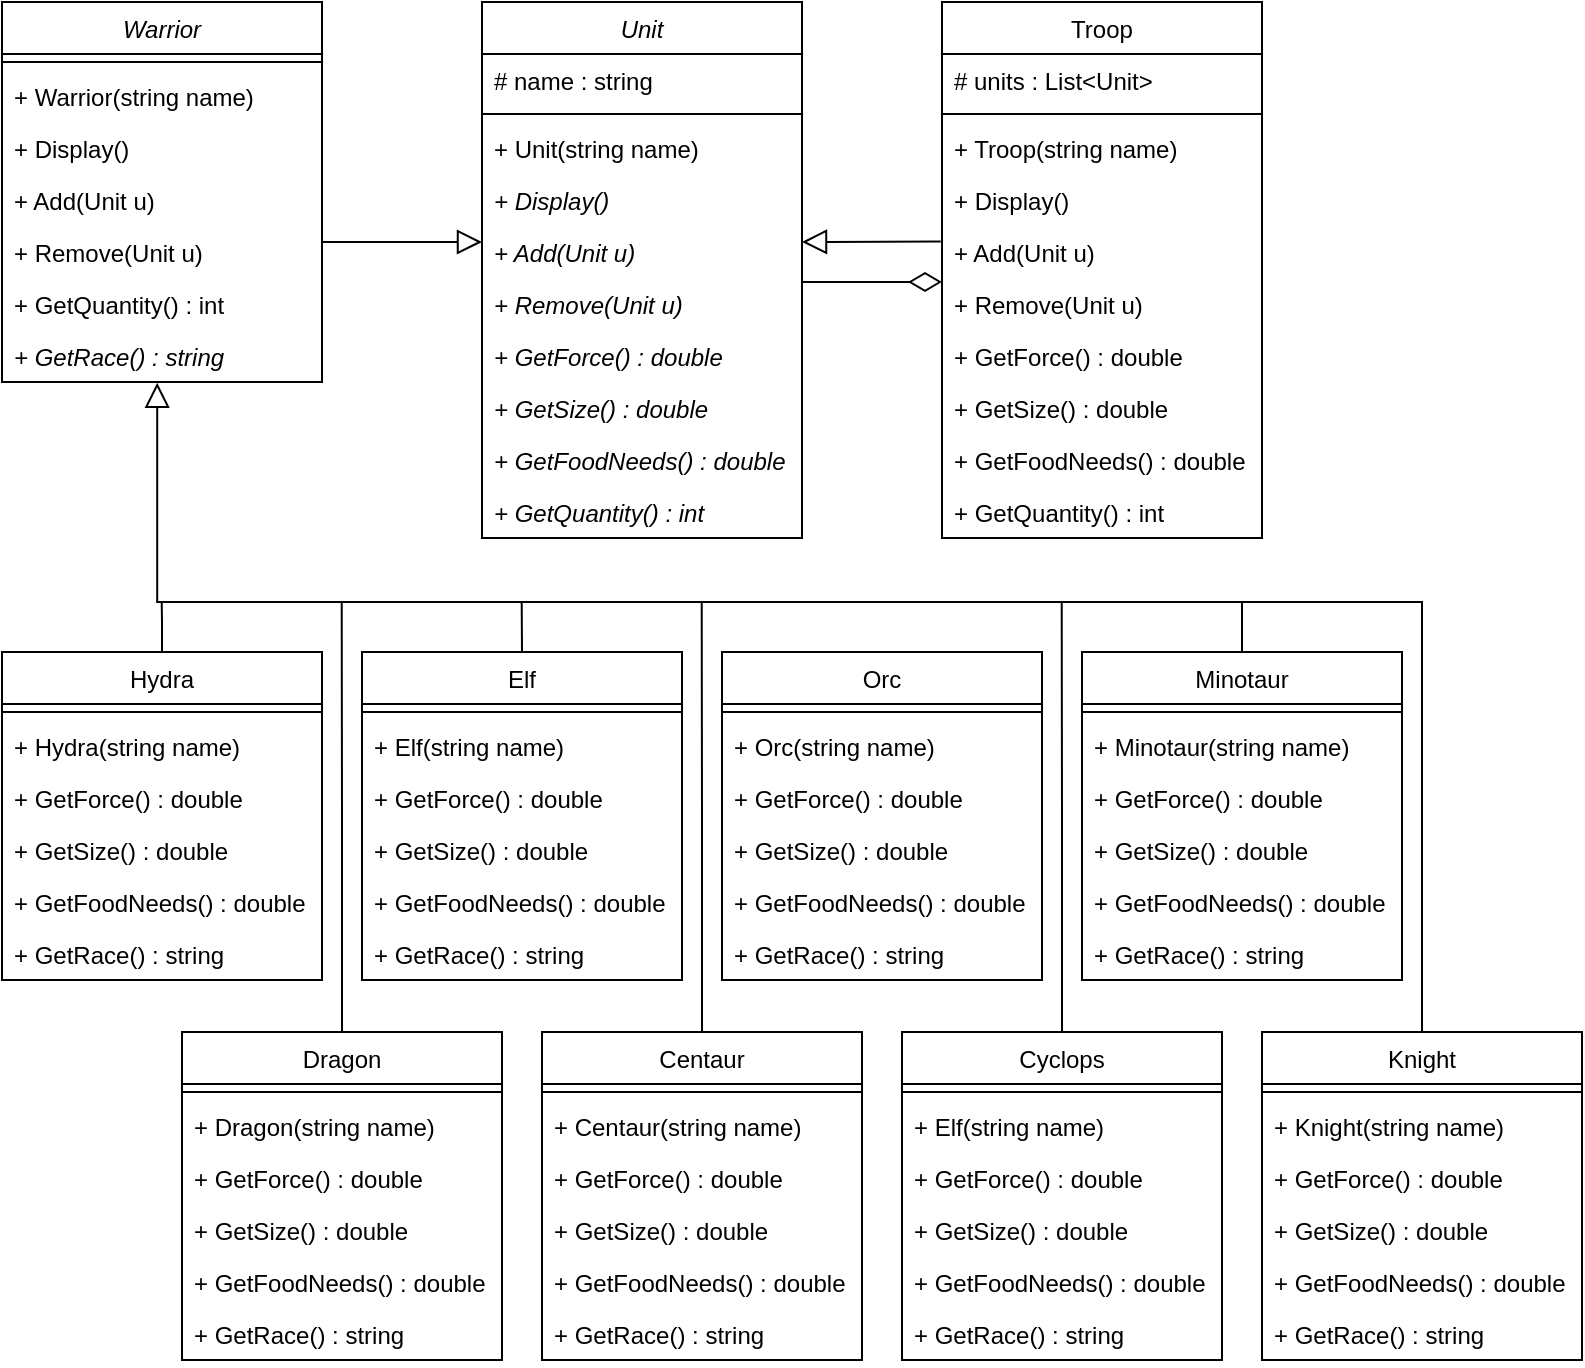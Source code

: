 <mxfile version="16.1.2" type="device"><diagram id="C5RBs43oDa-KdzZeNtuy" name="Page-1"><mxGraphModel dx="1923" dy="1015" grid="1" gridSize="10" guides="1" tooltips="1" connect="1" arrows="1" fold="1" page="1" pageScale="1" pageWidth="827" pageHeight="1169" math="0" shadow="0"><root><mxCell id="WIyWlLk6GJQsqaUBKTNV-0"/><mxCell id="WIyWlLk6GJQsqaUBKTNV-1" parent="WIyWlLk6GJQsqaUBKTNV-0"/><mxCell id="zkfFHV4jXpPFQw0GAbJ--0" value="Unit" style="swimlane;fontStyle=2;align=center;verticalAlign=top;childLayout=stackLayout;horizontal=1;startSize=26;horizontalStack=0;resizeParent=1;resizeLast=0;collapsible=1;marginBottom=0;rounded=0;shadow=0;strokeWidth=1;" parent="WIyWlLk6GJQsqaUBKTNV-1" vertex="1"><mxGeometry x="260" y="60" width="160" height="268" as="geometry"><mxRectangle x="480" y="-160" width="160" height="26" as="alternateBounds"/></mxGeometry></mxCell><mxCell id="zkfFHV4jXpPFQw0GAbJ--1" value="# name : string" style="text;align=left;verticalAlign=top;spacingLeft=4;spacingRight=4;overflow=hidden;rotatable=0;points=[[0,0.5],[1,0.5]];portConstraint=eastwest;" parent="zkfFHV4jXpPFQw0GAbJ--0" vertex="1"><mxGeometry y="26" width="160" height="26" as="geometry"/></mxCell><mxCell id="zkfFHV4jXpPFQw0GAbJ--4" value="" style="line;html=1;strokeWidth=1;align=left;verticalAlign=middle;spacingTop=-1;spacingLeft=3;spacingRight=3;rotatable=0;labelPosition=right;points=[];portConstraint=eastwest;" parent="zkfFHV4jXpPFQw0GAbJ--0" vertex="1"><mxGeometry y="52" width="160" height="8" as="geometry"/></mxCell><mxCell id="zkfFHV4jXpPFQw0GAbJ--5" value="+ Unit(string name)" style="text;align=left;verticalAlign=top;spacingLeft=4;spacingRight=4;overflow=hidden;rotatable=0;points=[[0,0.5],[1,0.5]];portConstraint=eastwest;" parent="zkfFHV4jXpPFQw0GAbJ--0" vertex="1"><mxGeometry y="60" width="160" height="26" as="geometry"/></mxCell><mxCell id="srGSsLzr6BvsHNrVrfPK-0" value="+ Display()" style="text;align=left;verticalAlign=top;spacingLeft=4;spacingRight=4;overflow=hidden;rotatable=0;points=[[0,0.5],[1,0.5]];portConstraint=eastwest;fontStyle=2" vertex="1" parent="zkfFHV4jXpPFQw0GAbJ--0"><mxGeometry y="86" width="160" height="26" as="geometry"/></mxCell><mxCell id="srGSsLzr6BvsHNrVrfPK-1" value="+ Add(Unit u)" style="text;align=left;verticalAlign=top;spacingLeft=4;spacingRight=4;overflow=hidden;rotatable=0;points=[[0,0.5],[1,0.5]];portConstraint=eastwest;fontStyle=2" vertex="1" parent="zkfFHV4jXpPFQw0GAbJ--0"><mxGeometry y="112" width="160" height="26" as="geometry"/></mxCell><mxCell id="srGSsLzr6BvsHNrVrfPK-2" value="+ Remove(Unit u)" style="text;align=left;verticalAlign=top;spacingLeft=4;spacingRight=4;overflow=hidden;rotatable=0;points=[[0,0.5],[1,0.5]];portConstraint=eastwest;fontStyle=2" vertex="1" parent="zkfFHV4jXpPFQw0GAbJ--0"><mxGeometry y="138" width="160" height="26" as="geometry"/></mxCell><mxCell id="srGSsLzr6BvsHNrVrfPK-3" value="+ GetForce() : double" style="text;align=left;verticalAlign=top;spacingLeft=4;spacingRight=4;overflow=hidden;rotatable=0;points=[[0,0.5],[1,0.5]];portConstraint=eastwest;fontStyle=2" vertex="1" parent="zkfFHV4jXpPFQw0GAbJ--0"><mxGeometry y="164" width="160" height="26" as="geometry"/></mxCell><mxCell id="srGSsLzr6BvsHNrVrfPK-4" value="+ GetSize() : double" style="text;align=left;verticalAlign=top;spacingLeft=4;spacingRight=4;overflow=hidden;rotatable=0;points=[[0,0.5],[1,0.5]];portConstraint=eastwest;fontStyle=2" vertex="1" parent="zkfFHV4jXpPFQw0GAbJ--0"><mxGeometry y="190" width="160" height="26" as="geometry"/></mxCell><mxCell id="srGSsLzr6BvsHNrVrfPK-5" value="+ GetFoodNeeds() : double" style="text;align=left;verticalAlign=top;spacingLeft=4;spacingRight=4;overflow=hidden;rotatable=0;points=[[0,0.5],[1,0.5]];portConstraint=eastwest;fontStyle=2" vertex="1" parent="zkfFHV4jXpPFQw0GAbJ--0"><mxGeometry y="216" width="160" height="26" as="geometry"/></mxCell><mxCell id="srGSsLzr6BvsHNrVrfPK-6" value="+ GetQuantity() : int" style="text;align=left;verticalAlign=top;spacingLeft=4;spacingRight=4;overflow=hidden;rotatable=0;points=[[0,0.5],[1,0.5]];portConstraint=eastwest;fontStyle=2" vertex="1" parent="zkfFHV4jXpPFQw0GAbJ--0"><mxGeometry y="242" width="160" height="26" as="geometry"/></mxCell><mxCell id="zkfFHV4jXpPFQw0GAbJ--12" value="" style="endArrow=block;endSize=10;endFill=0;shadow=0;strokeWidth=1;rounded=0;edgeStyle=elbowEdgeStyle;elbow=vertical;exitX=1;exitY=0.5;exitDx=0;exitDy=0;" parent="WIyWlLk6GJQsqaUBKTNV-1" source="srGSsLzr6BvsHNrVrfPK-32" target="zkfFHV4jXpPFQw0GAbJ--0" edge="1"><mxGeometry width="160" relative="1" as="geometry"><mxPoint x="320" y="430" as="sourcePoint"/><mxPoint x="350" y="323" as="targetPoint"/><Array as="points"><mxPoint x="220" y="180"/></Array></mxGeometry></mxCell><mxCell id="zkfFHV4jXpPFQw0GAbJ--16" value="" style="endArrow=block;endSize=10;endFill=0;shadow=0;strokeWidth=1;rounded=0;edgeStyle=elbowEdgeStyle;elbow=vertical;exitX=-0.004;exitY=0.3;exitDx=0;exitDy=0;exitPerimeter=0;" parent="WIyWlLk6GJQsqaUBKTNV-1" source="srGSsLzr6BvsHNrVrfPK-20" target="zkfFHV4jXpPFQw0GAbJ--0" edge="1"><mxGeometry width="160" relative="1" as="geometry"><mxPoint x="600" y="430" as="sourcePoint"/><mxPoint x="460" y="391" as="targetPoint"/><Array as="points"/></mxGeometry></mxCell><mxCell id="srGSsLzr6BvsHNrVrfPK-15" value="Troop" style="swimlane;fontStyle=0;align=center;verticalAlign=top;childLayout=stackLayout;horizontal=1;startSize=26;horizontalStack=0;resizeParent=1;resizeLast=0;collapsible=1;marginBottom=0;rounded=0;shadow=0;strokeWidth=1;" vertex="1" parent="WIyWlLk6GJQsqaUBKTNV-1"><mxGeometry x="490" y="60" width="160" height="268" as="geometry"><mxRectangle x="480" y="-160" width="160" height="26" as="alternateBounds"/></mxGeometry></mxCell><mxCell id="srGSsLzr6BvsHNrVrfPK-16" value="# units : List&lt;Unit&gt;" style="text;align=left;verticalAlign=top;spacingLeft=4;spacingRight=4;overflow=hidden;rotatable=0;points=[[0,0.5],[1,0.5]];portConstraint=eastwest;" vertex="1" parent="srGSsLzr6BvsHNrVrfPK-15"><mxGeometry y="26" width="160" height="26" as="geometry"/></mxCell><mxCell id="srGSsLzr6BvsHNrVrfPK-17" value="" style="line;html=1;strokeWidth=1;align=left;verticalAlign=middle;spacingTop=-1;spacingLeft=3;spacingRight=3;rotatable=0;labelPosition=right;points=[];portConstraint=eastwest;" vertex="1" parent="srGSsLzr6BvsHNrVrfPK-15"><mxGeometry y="52" width="160" height="8" as="geometry"/></mxCell><mxCell id="srGSsLzr6BvsHNrVrfPK-18" value="+ Troop(string name)" style="text;align=left;verticalAlign=top;spacingLeft=4;spacingRight=4;overflow=hidden;rotatable=0;points=[[0,0.5],[1,0.5]];portConstraint=eastwest;" vertex="1" parent="srGSsLzr6BvsHNrVrfPK-15"><mxGeometry y="60" width="160" height="26" as="geometry"/></mxCell><mxCell id="srGSsLzr6BvsHNrVrfPK-19" value="+ Display()" style="text;align=left;verticalAlign=top;spacingLeft=4;spacingRight=4;overflow=hidden;rotatable=0;points=[[0,0.5],[1,0.5]];portConstraint=eastwest;fontStyle=0" vertex="1" parent="srGSsLzr6BvsHNrVrfPK-15"><mxGeometry y="86" width="160" height="26" as="geometry"/></mxCell><mxCell id="srGSsLzr6BvsHNrVrfPK-20" value="+ Add(Unit u)" style="text;align=left;verticalAlign=top;spacingLeft=4;spacingRight=4;overflow=hidden;rotatable=0;points=[[0,0.5],[1,0.5]];portConstraint=eastwest;fontStyle=0" vertex="1" parent="srGSsLzr6BvsHNrVrfPK-15"><mxGeometry y="112" width="160" height="26" as="geometry"/></mxCell><mxCell id="srGSsLzr6BvsHNrVrfPK-21" value="+ Remove(Unit u)" style="text;align=left;verticalAlign=top;spacingLeft=4;spacingRight=4;overflow=hidden;rotatable=0;points=[[0,0.5],[1,0.5]];portConstraint=eastwest;fontStyle=0" vertex="1" parent="srGSsLzr6BvsHNrVrfPK-15"><mxGeometry y="138" width="160" height="26" as="geometry"/></mxCell><mxCell id="srGSsLzr6BvsHNrVrfPK-22" value="+ GetForce() : double" style="text;align=left;verticalAlign=top;spacingLeft=4;spacingRight=4;overflow=hidden;rotatable=0;points=[[0,0.5],[1,0.5]];portConstraint=eastwest;fontStyle=0" vertex="1" parent="srGSsLzr6BvsHNrVrfPK-15"><mxGeometry y="164" width="160" height="26" as="geometry"/></mxCell><mxCell id="srGSsLzr6BvsHNrVrfPK-23" value="+ GetSize() : double" style="text;align=left;verticalAlign=top;spacingLeft=4;spacingRight=4;overflow=hidden;rotatable=0;points=[[0,0.5],[1,0.5]];portConstraint=eastwest;fontStyle=0" vertex="1" parent="srGSsLzr6BvsHNrVrfPK-15"><mxGeometry y="190" width="160" height="26" as="geometry"/></mxCell><mxCell id="srGSsLzr6BvsHNrVrfPK-24" value="+ GetFoodNeeds() : double" style="text;align=left;verticalAlign=top;spacingLeft=4;spacingRight=4;overflow=hidden;rotatable=0;points=[[0,0.5],[1,0.5]];portConstraint=eastwest;fontStyle=0" vertex="1" parent="srGSsLzr6BvsHNrVrfPK-15"><mxGeometry y="216" width="160" height="26" as="geometry"/></mxCell><mxCell id="srGSsLzr6BvsHNrVrfPK-25" value="+ GetQuantity() : int" style="text;align=left;verticalAlign=top;spacingLeft=4;spacingRight=4;overflow=hidden;rotatable=0;points=[[0,0.5],[1,0.5]];portConstraint=eastwest;fontStyle=0" vertex="1" parent="srGSsLzr6BvsHNrVrfPK-15"><mxGeometry y="242" width="160" height="26" as="geometry"/></mxCell><mxCell id="srGSsLzr6BvsHNrVrfPK-26" value="Warrior" style="swimlane;fontStyle=2;align=center;verticalAlign=top;childLayout=stackLayout;horizontal=1;startSize=26;horizontalStack=0;resizeParent=1;resizeLast=0;collapsible=1;marginBottom=0;rounded=0;shadow=0;strokeWidth=1;" vertex="1" parent="WIyWlLk6GJQsqaUBKTNV-1"><mxGeometry x="20" y="60" width="160" height="190" as="geometry"><mxRectangle x="480" y="-160" width="160" height="26" as="alternateBounds"/></mxGeometry></mxCell><mxCell id="srGSsLzr6BvsHNrVrfPK-28" value="" style="line;html=1;strokeWidth=1;align=left;verticalAlign=middle;spacingTop=-1;spacingLeft=3;spacingRight=3;rotatable=0;labelPosition=right;points=[];portConstraint=eastwest;" vertex="1" parent="srGSsLzr6BvsHNrVrfPK-26"><mxGeometry y="26" width="160" height="8" as="geometry"/></mxCell><mxCell id="srGSsLzr6BvsHNrVrfPK-29" value="+ Warrior(string name)" style="text;align=left;verticalAlign=top;spacingLeft=4;spacingRight=4;overflow=hidden;rotatable=0;points=[[0,0.5],[1,0.5]];portConstraint=eastwest;" vertex="1" parent="srGSsLzr6BvsHNrVrfPK-26"><mxGeometry y="34" width="160" height="26" as="geometry"/></mxCell><mxCell id="srGSsLzr6BvsHNrVrfPK-30" value="+ Display()" style="text;align=left;verticalAlign=top;spacingLeft=4;spacingRight=4;overflow=hidden;rotatable=0;points=[[0,0.5],[1,0.5]];portConstraint=eastwest;fontStyle=0" vertex="1" parent="srGSsLzr6BvsHNrVrfPK-26"><mxGeometry y="60" width="160" height="26" as="geometry"/></mxCell><mxCell id="srGSsLzr6BvsHNrVrfPK-31" value="+ Add(Unit u)" style="text;align=left;verticalAlign=top;spacingLeft=4;spacingRight=4;overflow=hidden;rotatable=0;points=[[0,0.5],[1,0.5]];portConstraint=eastwest;fontStyle=0" vertex="1" parent="srGSsLzr6BvsHNrVrfPK-26"><mxGeometry y="86" width="160" height="26" as="geometry"/></mxCell><mxCell id="srGSsLzr6BvsHNrVrfPK-32" value="+ Remove(Unit u)" style="text;align=left;verticalAlign=top;spacingLeft=4;spacingRight=4;overflow=hidden;rotatable=0;points=[[0,0.5],[1,0.5]];portConstraint=eastwest;fontStyle=0" vertex="1" parent="srGSsLzr6BvsHNrVrfPK-26"><mxGeometry y="112" width="160" height="26" as="geometry"/></mxCell><mxCell id="srGSsLzr6BvsHNrVrfPK-36" value="+ GetQuantity() : int" style="text;align=left;verticalAlign=top;spacingLeft=4;spacingRight=4;overflow=hidden;rotatable=0;points=[[0,0.5],[1,0.5]];portConstraint=eastwest;fontStyle=0" vertex="1" parent="srGSsLzr6BvsHNrVrfPK-26"><mxGeometry y="138" width="160" height="26" as="geometry"/></mxCell><mxCell id="srGSsLzr6BvsHNrVrfPK-37" value="+ GetRace() : string" style="text;align=left;verticalAlign=top;spacingLeft=4;spacingRight=4;overflow=hidden;rotatable=0;points=[[0,0.5],[1,0.5]];portConstraint=eastwest;fontStyle=2" vertex="1" parent="srGSsLzr6BvsHNrVrfPK-26"><mxGeometry y="164" width="160" height="26" as="geometry"/></mxCell><mxCell id="srGSsLzr6BvsHNrVrfPK-117" style="edgeStyle=orthogonalEdgeStyle;rounded=0;orthogonalLoop=1;jettySize=auto;html=1;exitX=0.5;exitY=0;exitDx=0;exitDy=0;endArrow=none;endFill=0;startSize=10;endSize=10;sourcePerimeterSpacing=10;targetPerimeterSpacing=10;strokeWidth=1;" edge="1" parent="WIyWlLk6GJQsqaUBKTNV-1" source="srGSsLzr6BvsHNrVrfPK-38"><mxGeometry relative="1" as="geometry"><mxPoint x="630" y="360" as="targetPoint"/><Array as="points"><mxPoint x="730" y="360"/></Array></mxGeometry></mxCell><mxCell id="srGSsLzr6BvsHNrVrfPK-38" value="Knight" style="swimlane;fontStyle=0;align=center;verticalAlign=top;childLayout=stackLayout;horizontal=1;startSize=26;horizontalStack=0;resizeParent=1;resizeLast=0;collapsible=1;marginBottom=0;rounded=0;shadow=0;strokeWidth=1;" vertex="1" parent="WIyWlLk6GJQsqaUBKTNV-1"><mxGeometry x="650" y="575" width="160" height="164" as="geometry"><mxRectangle x="480" y="-160" width="160" height="26" as="alternateBounds"/></mxGeometry></mxCell><mxCell id="srGSsLzr6BvsHNrVrfPK-39" value="" style="line;html=1;strokeWidth=1;align=left;verticalAlign=middle;spacingTop=-1;spacingLeft=3;spacingRight=3;rotatable=0;labelPosition=right;points=[];portConstraint=eastwest;" vertex="1" parent="srGSsLzr6BvsHNrVrfPK-38"><mxGeometry y="26" width="160" height="8" as="geometry"/></mxCell><mxCell id="srGSsLzr6BvsHNrVrfPK-40" value="+ Knight(string name)" style="text;align=left;verticalAlign=top;spacingLeft=4;spacingRight=4;overflow=hidden;rotatable=0;points=[[0,0.5],[1,0.5]];portConstraint=eastwest;" vertex="1" parent="srGSsLzr6BvsHNrVrfPK-38"><mxGeometry y="34" width="160" height="26" as="geometry"/></mxCell><mxCell id="srGSsLzr6BvsHNrVrfPK-41" value="+ GetForce() : double" style="text;align=left;verticalAlign=top;spacingLeft=4;spacingRight=4;overflow=hidden;rotatable=0;points=[[0,0.5],[1,0.5]];portConstraint=eastwest;fontStyle=0" vertex="1" parent="srGSsLzr6BvsHNrVrfPK-38"><mxGeometry y="60" width="160" height="26" as="geometry"/></mxCell><mxCell id="srGSsLzr6BvsHNrVrfPK-42" value="+ GetSize() : double" style="text;align=left;verticalAlign=top;spacingLeft=4;spacingRight=4;overflow=hidden;rotatable=0;points=[[0,0.5],[1,0.5]];portConstraint=eastwest;fontStyle=0" vertex="1" parent="srGSsLzr6BvsHNrVrfPK-38"><mxGeometry y="86" width="160" height="26" as="geometry"/></mxCell><mxCell id="srGSsLzr6BvsHNrVrfPK-43" value="+ GetFoodNeeds() : double" style="text;align=left;verticalAlign=top;spacingLeft=4;spacingRight=4;overflow=hidden;rotatable=0;points=[[0,0.5],[1,0.5]];portConstraint=eastwest;fontStyle=0" vertex="1" parent="srGSsLzr6BvsHNrVrfPK-38"><mxGeometry y="112" width="160" height="26" as="geometry"/></mxCell><mxCell id="srGSsLzr6BvsHNrVrfPK-44" value="+ GetRace() : string" style="text;align=left;verticalAlign=top;spacingLeft=4;spacingRight=4;overflow=hidden;rotatable=0;points=[[0,0.5],[1,0.5]];portConstraint=eastwest;fontStyle=0" vertex="1" parent="srGSsLzr6BvsHNrVrfPK-38"><mxGeometry y="138" width="160" height="26" as="geometry"/></mxCell><mxCell id="srGSsLzr6BvsHNrVrfPK-122" style="edgeStyle=orthogonalEdgeStyle;rounded=0;orthogonalLoop=1;jettySize=auto;html=1;exitX=0.5;exitY=0;exitDx=0;exitDy=0;endArrow=none;endFill=0;startSize=10;endSize=10;sourcePerimeterSpacing=10;targetPerimeterSpacing=10;strokeWidth=1;" edge="1" parent="WIyWlLk6GJQsqaUBKTNV-1" source="srGSsLzr6BvsHNrVrfPK-46"><mxGeometry relative="1" as="geometry"><mxPoint x="99.857" y="360" as="targetPoint"/><Array as="points"><mxPoint x="100" y="370"/><mxPoint x="100" y="370"/></Array></mxGeometry></mxCell><mxCell id="srGSsLzr6BvsHNrVrfPK-46" value="Hydra" style="swimlane;fontStyle=0;align=center;verticalAlign=top;childLayout=stackLayout;horizontal=1;startSize=26;horizontalStack=0;resizeParent=1;resizeLast=0;collapsible=1;marginBottom=0;rounded=0;shadow=0;strokeWidth=1;" vertex="1" parent="WIyWlLk6GJQsqaUBKTNV-1"><mxGeometry x="20" y="385" width="160" height="164" as="geometry"><mxRectangle x="480" y="-160" width="160" height="26" as="alternateBounds"/></mxGeometry></mxCell><mxCell id="srGSsLzr6BvsHNrVrfPK-47" value="" style="line;html=1;strokeWidth=1;align=left;verticalAlign=middle;spacingTop=-1;spacingLeft=3;spacingRight=3;rotatable=0;labelPosition=right;points=[];portConstraint=eastwest;" vertex="1" parent="srGSsLzr6BvsHNrVrfPK-46"><mxGeometry y="26" width="160" height="8" as="geometry"/></mxCell><mxCell id="srGSsLzr6BvsHNrVrfPK-48" value="+ Hydra(string name)" style="text;align=left;verticalAlign=top;spacingLeft=4;spacingRight=4;overflow=hidden;rotatable=0;points=[[0,0.5],[1,0.5]];portConstraint=eastwest;" vertex="1" parent="srGSsLzr6BvsHNrVrfPK-46"><mxGeometry y="34" width="160" height="26" as="geometry"/></mxCell><mxCell id="srGSsLzr6BvsHNrVrfPK-49" value="+ GetForce() : double" style="text;align=left;verticalAlign=top;spacingLeft=4;spacingRight=4;overflow=hidden;rotatable=0;points=[[0,0.5],[1,0.5]];portConstraint=eastwest;fontStyle=0" vertex="1" parent="srGSsLzr6BvsHNrVrfPK-46"><mxGeometry y="60" width="160" height="26" as="geometry"/></mxCell><mxCell id="srGSsLzr6BvsHNrVrfPK-50" value="+ GetSize() : double" style="text;align=left;verticalAlign=top;spacingLeft=4;spacingRight=4;overflow=hidden;rotatable=0;points=[[0,0.5],[1,0.5]];portConstraint=eastwest;fontStyle=0" vertex="1" parent="srGSsLzr6BvsHNrVrfPK-46"><mxGeometry y="86" width="160" height="26" as="geometry"/></mxCell><mxCell id="srGSsLzr6BvsHNrVrfPK-51" value="+ GetFoodNeeds() : double" style="text;align=left;verticalAlign=top;spacingLeft=4;spacingRight=4;overflow=hidden;rotatable=0;points=[[0,0.5],[1,0.5]];portConstraint=eastwest;fontStyle=0" vertex="1" parent="srGSsLzr6BvsHNrVrfPK-46"><mxGeometry y="112" width="160" height="26" as="geometry"/></mxCell><mxCell id="srGSsLzr6BvsHNrVrfPK-52" value="+ GetRace() : string" style="text;align=left;verticalAlign=top;spacingLeft=4;spacingRight=4;overflow=hidden;rotatable=0;points=[[0,0.5],[1,0.5]];portConstraint=eastwest;fontStyle=0" vertex="1" parent="srGSsLzr6BvsHNrVrfPK-46"><mxGeometry y="138" width="160" height="26" as="geometry"/></mxCell><mxCell id="srGSsLzr6BvsHNrVrfPK-120" style="edgeStyle=orthogonalEdgeStyle;rounded=0;orthogonalLoop=1;jettySize=auto;html=1;exitX=0.5;exitY=0;exitDx=0;exitDy=0;endArrow=none;endFill=0;startSize=10;endSize=10;sourcePerimeterSpacing=10;targetPerimeterSpacing=10;strokeWidth=1;" edge="1" parent="WIyWlLk6GJQsqaUBKTNV-1" source="srGSsLzr6BvsHNrVrfPK-53"><mxGeometry relative="1" as="geometry"><mxPoint x="189.857" y="360" as="targetPoint"/></mxGeometry></mxCell><mxCell id="srGSsLzr6BvsHNrVrfPK-53" value="Dragon" style="swimlane;fontStyle=0;align=center;verticalAlign=top;childLayout=stackLayout;horizontal=1;startSize=26;horizontalStack=0;resizeParent=1;resizeLast=0;collapsible=1;marginBottom=0;rounded=0;shadow=0;strokeWidth=1;" vertex="1" parent="WIyWlLk6GJQsqaUBKTNV-1"><mxGeometry x="110" y="575" width="160" height="164" as="geometry"><mxRectangle x="480" y="-160" width="160" height="26" as="alternateBounds"/></mxGeometry></mxCell><mxCell id="srGSsLzr6BvsHNrVrfPK-54" value="" style="line;html=1;strokeWidth=1;align=left;verticalAlign=middle;spacingTop=-1;spacingLeft=3;spacingRight=3;rotatable=0;labelPosition=right;points=[];portConstraint=eastwest;" vertex="1" parent="srGSsLzr6BvsHNrVrfPK-53"><mxGeometry y="26" width="160" height="8" as="geometry"/></mxCell><mxCell id="srGSsLzr6BvsHNrVrfPK-55" value="+ Dragon(string name)" style="text;align=left;verticalAlign=top;spacingLeft=4;spacingRight=4;overflow=hidden;rotatable=0;points=[[0,0.5],[1,0.5]];portConstraint=eastwest;" vertex="1" parent="srGSsLzr6BvsHNrVrfPK-53"><mxGeometry y="34" width="160" height="26" as="geometry"/></mxCell><mxCell id="srGSsLzr6BvsHNrVrfPK-56" value="+ GetForce() : double" style="text;align=left;verticalAlign=top;spacingLeft=4;spacingRight=4;overflow=hidden;rotatable=0;points=[[0,0.5],[1,0.5]];portConstraint=eastwest;fontStyle=0" vertex="1" parent="srGSsLzr6BvsHNrVrfPK-53"><mxGeometry y="60" width="160" height="26" as="geometry"/></mxCell><mxCell id="srGSsLzr6BvsHNrVrfPK-57" value="+ GetSize() : double" style="text;align=left;verticalAlign=top;spacingLeft=4;spacingRight=4;overflow=hidden;rotatable=0;points=[[0,0.5],[1,0.5]];portConstraint=eastwest;fontStyle=0" vertex="1" parent="srGSsLzr6BvsHNrVrfPK-53"><mxGeometry y="86" width="160" height="26" as="geometry"/></mxCell><mxCell id="srGSsLzr6BvsHNrVrfPK-58" value="+ GetFoodNeeds() : double" style="text;align=left;verticalAlign=top;spacingLeft=4;spacingRight=4;overflow=hidden;rotatable=0;points=[[0,0.5],[1,0.5]];portConstraint=eastwest;fontStyle=0" vertex="1" parent="srGSsLzr6BvsHNrVrfPK-53"><mxGeometry y="112" width="160" height="26" as="geometry"/></mxCell><mxCell id="srGSsLzr6BvsHNrVrfPK-59" value="+ GetRace() : string" style="text;align=left;verticalAlign=top;spacingLeft=4;spacingRight=4;overflow=hidden;rotatable=0;points=[[0,0.5],[1,0.5]];portConstraint=eastwest;fontStyle=0" vertex="1" parent="srGSsLzr6BvsHNrVrfPK-53"><mxGeometry y="138" width="160" height="26" as="geometry"/></mxCell><mxCell id="srGSsLzr6BvsHNrVrfPK-118" style="edgeStyle=orthogonalEdgeStyle;rounded=0;orthogonalLoop=1;jettySize=auto;html=1;exitX=0.5;exitY=0;exitDx=0;exitDy=0;endArrow=none;endFill=0;startSize=10;endSize=10;sourcePerimeterSpacing=10;targetPerimeterSpacing=10;strokeWidth=1;" edge="1" parent="WIyWlLk6GJQsqaUBKTNV-1" source="srGSsLzr6BvsHNrVrfPK-60"><mxGeometry relative="1" as="geometry"><mxPoint x="549.857" y="360" as="targetPoint"/></mxGeometry></mxCell><mxCell id="srGSsLzr6BvsHNrVrfPK-60" value="Cyclops" style="swimlane;fontStyle=0;align=center;verticalAlign=top;childLayout=stackLayout;horizontal=1;startSize=26;horizontalStack=0;resizeParent=1;resizeLast=0;collapsible=1;marginBottom=0;rounded=0;shadow=0;strokeWidth=1;" vertex="1" parent="WIyWlLk6GJQsqaUBKTNV-1"><mxGeometry x="470" y="575" width="160" height="164" as="geometry"><mxRectangle x="480" y="-160" width="160" height="26" as="alternateBounds"/></mxGeometry></mxCell><mxCell id="srGSsLzr6BvsHNrVrfPK-61" value="" style="line;html=1;strokeWidth=1;align=left;verticalAlign=middle;spacingTop=-1;spacingLeft=3;spacingRight=3;rotatable=0;labelPosition=right;points=[];portConstraint=eastwest;" vertex="1" parent="srGSsLzr6BvsHNrVrfPK-60"><mxGeometry y="26" width="160" height="8" as="geometry"/></mxCell><mxCell id="srGSsLzr6BvsHNrVrfPK-62" value="+ Elf(string name)" style="text;align=left;verticalAlign=top;spacingLeft=4;spacingRight=4;overflow=hidden;rotatable=0;points=[[0,0.5],[1,0.5]];portConstraint=eastwest;" vertex="1" parent="srGSsLzr6BvsHNrVrfPK-60"><mxGeometry y="34" width="160" height="26" as="geometry"/></mxCell><mxCell id="srGSsLzr6BvsHNrVrfPK-63" value="+ GetForce() : double" style="text;align=left;verticalAlign=top;spacingLeft=4;spacingRight=4;overflow=hidden;rotatable=0;points=[[0,0.5],[1,0.5]];portConstraint=eastwest;fontStyle=0" vertex="1" parent="srGSsLzr6BvsHNrVrfPK-60"><mxGeometry y="60" width="160" height="26" as="geometry"/></mxCell><mxCell id="srGSsLzr6BvsHNrVrfPK-64" value="+ GetSize() : double" style="text;align=left;verticalAlign=top;spacingLeft=4;spacingRight=4;overflow=hidden;rotatable=0;points=[[0,0.5],[1,0.5]];portConstraint=eastwest;fontStyle=0" vertex="1" parent="srGSsLzr6BvsHNrVrfPK-60"><mxGeometry y="86" width="160" height="26" as="geometry"/></mxCell><mxCell id="srGSsLzr6BvsHNrVrfPK-65" value="+ GetFoodNeeds() : double" style="text;align=left;verticalAlign=top;spacingLeft=4;spacingRight=4;overflow=hidden;rotatable=0;points=[[0,0.5],[1,0.5]];portConstraint=eastwest;fontStyle=0" vertex="1" parent="srGSsLzr6BvsHNrVrfPK-60"><mxGeometry y="112" width="160" height="26" as="geometry"/></mxCell><mxCell id="srGSsLzr6BvsHNrVrfPK-66" value="+ GetRace() : string" style="text;align=left;verticalAlign=top;spacingLeft=4;spacingRight=4;overflow=hidden;rotatable=0;points=[[0,0.5],[1,0.5]];portConstraint=eastwest;fontStyle=0" vertex="1" parent="srGSsLzr6BvsHNrVrfPK-60"><mxGeometry y="138" width="160" height="26" as="geometry"/></mxCell><mxCell id="srGSsLzr6BvsHNrVrfPK-119" style="edgeStyle=orthogonalEdgeStyle;rounded=0;orthogonalLoop=1;jettySize=auto;html=1;exitX=0.5;exitY=0;exitDx=0;exitDy=0;endArrow=none;endFill=0;startSize=10;endSize=10;sourcePerimeterSpacing=10;targetPerimeterSpacing=10;strokeWidth=1;" edge="1" parent="WIyWlLk6GJQsqaUBKTNV-1" source="srGSsLzr6BvsHNrVrfPK-67"><mxGeometry relative="1" as="geometry"><mxPoint x="369.857" y="360" as="targetPoint"/></mxGeometry></mxCell><mxCell id="srGSsLzr6BvsHNrVrfPK-67" value="Centaur" style="swimlane;fontStyle=0;align=center;verticalAlign=top;childLayout=stackLayout;horizontal=1;startSize=26;horizontalStack=0;resizeParent=1;resizeLast=0;collapsible=1;marginBottom=0;rounded=0;shadow=0;strokeWidth=1;" vertex="1" parent="WIyWlLk6GJQsqaUBKTNV-1"><mxGeometry x="290" y="575" width="160" height="164" as="geometry"><mxRectangle x="480" y="-160" width="160" height="26" as="alternateBounds"/></mxGeometry></mxCell><mxCell id="srGSsLzr6BvsHNrVrfPK-68" value="" style="line;html=1;strokeWidth=1;align=left;verticalAlign=middle;spacingTop=-1;spacingLeft=3;spacingRight=3;rotatable=0;labelPosition=right;points=[];portConstraint=eastwest;" vertex="1" parent="srGSsLzr6BvsHNrVrfPK-67"><mxGeometry y="26" width="160" height="8" as="geometry"/></mxCell><mxCell id="srGSsLzr6BvsHNrVrfPK-69" value="+ Centaur(string name)" style="text;align=left;verticalAlign=top;spacingLeft=4;spacingRight=4;overflow=hidden;rotatable=0;points=[[0,0.5],[1,0.5]];portConstraint=eastwest;" vertex="1" parent="srGSsLzr6BvsHNrVrfPK-67"><mxGeometry y="34" width="160" height="26" as="geometry"/></mxCell><mxCell id="srGSsLzr6BvsHNrVrfPK-70" value="+ GetForce() : double" style="text;align=left;verticalAlign=top;spacingLeft=4;spacingRight=4;overflow=hidden;rotatable=0;points=[[0,0.5],[1,0.5]];portConstraint=eastwest;fontStyle=0" vertex="1" parent="srGSsLzr6BvsHNrVrfPK-67"><mxGeometry y="60" width="160" height="26" as="geometry"/></mxCell><mxCell id="srGSsLzr6BvsHNrVrfPK-71" value="+ GetSize() : double" style="text;align=left;verticalAlign=top;spacingLeft=4;spacingRight=4;overflow=hidden;rotatable=0;points=[[0,0.5],[1,0.5]];portConstraint=eastwest;fontStyle=0" vertex="1" parent="srGSsLzr6BvsHNrVrfPK-67"><mxGeometry y="86" width="160" height="26" as="geometry"/></mxCell><mxCell id="srGSsLzr6BvsHNrVrfPK-72" value="+ GetFoodNeeds() : double" style="text;align=left;verticalAlign=top;spacingLeft=4;spacingRight=4;overflow=hidden;rotatable=0;points=[[0,0.5],[1,0.5]];portConstraint=eastwest;fontStyle=0" vertex="1" parent="srGSsLzr6BvsHNrVrfPK-67"><mxGeometry y="112" width="160" height="26" as="geometry"/></mxCell><mxCell id="srGSsLzr6BvsHNrVrfPK-73" value="+ GetRace() : string" style="text;align=left;verticalAlign=top;spacingLeft=4;spacingRight=4;overflow=hidden;rotatable=0;points=[[0,0.5],[1,0.5]];portConstraint=eastwest;fontStyle=0" vertex="1" parent="srGSsLzr6BvsHNrVrfPK-67"><mxGeometry y="138" width="160" height="26" as="geometry"/></mxCell><mxCell id="srGSsLzr6BvsHNrVrfPK-121" style="edgeStyle=orthogonalEdgeStyle;rounded=0;orthogonalLoop=1;jettySize=auto;html=1;exitX=0.5;exitY=0;exitDx=0;exitDy=0;endArrow=none;endFill=0;startSize=10;endSize=10;sourcePerimeterSpacing=10;targetPerimeterSpacing=10;strokeWidth=1;" edge="1" parent="WIyWlLk6GJQsqaUBKTNV-1" source="srGSsLzr6BvsHNrVrfPK-74"><mxGeometry relative="1" as="geometry"><mxPoint x="279.857" y="360" as="targetPoint"/></mxGeometry></mxCell><mxCell id="srGSsLzr6BvsHNrVrfPK-74" value="Elf" style="swimlane;fontStyle=0;align=center;verticalAlign=top;childLayout=stackLayout;horizontal=1;startSize=26;horizontalStack=0;resizeParent=1;resizeLast=0;collapsible=1;marginBottom=0;rounded=0;shadow=0;strokeWidth=1;" vertex="1" parent="WIyWlLk6GJQsqaUBKTNV-1"><mxGeometry x="200" y="385" width="160" height="164" as="geometry"><mxRectangle x="480" y="-160" width="160" height="26" as="alternateBounds"/></mxGeometry></mxCell><mxCell id="srGSsLzr6BvsHNrVrfPK-75" value="" style="line;html=1;strokeWidth=1;align=left;verticalAlign=middle;spacingTop=-1;spacingLeft=3;spacingRight=3;rotatable=0;labelPosition=right;points=[];portConstraint=eastwest;" vertex="1" parent="srGSsLzr6BvsHNrVrfPK-74"><mxGeometry y="26" width="160" height="8" as="geometry"/></mxCell><mxCell id="srGSsLzr6BvsHNrVrfPK-76" value="+ Elf(string name)" style="text;align=left;verticalAlign=top;spacingLeft=4;spacingRight=4;overflow=hidden;rotatable=0;points=[[0,0.5],[1,0.5]];portConstraint=eastwest;" vertex="1" parent="srGSsLzr6BvsHNrVrfPK-74"><mxGeometry y="34" width="160" height="26" as="geometry"/></mxCell><mxCell id="srGSsLzr6BvsHNrVrfPK-77" value="+ GetForce() : double" style="text;align=left;verticalAlign=top;spacingLeft=4;spacingRight=4;overflow=hidden;rotatable=0;points=[[0,0.5],[1,0.5]];portConstraint=eastwest;fontStyle=0" vertex="1" parent="srGSsLzr6BvsHNrVrfPK-74"><mxGeometry y="60" width="160" height="26" as="geometry"/></mxCell><mxCell id="srGSsLzr6BvsHNrVrfPK-78" value="+ GetSize() : double" style="text;align=left;verticalAlign=top;spacingLeft=4;spacingRight=4;overflow=hidden;rotatable=0;points=[[0,0.5],[1,0.5]];portConstraint=eastwest;fontStyle=0" vertex="1" parent="srGSsLzr6BvsHNrVrfPK-74"><mxGeometry y="86" width="160" height="26" as="geometry"/></mxCell><mxCell id="srGSsLzr6BvsHNrVrfPK-79" value="+ GetFoodNeeds() : double" style="text;align=left;verticalAlign=top;spacingLeft=4;spacingRight=4;overflow=hidden;rotatable=0;points=[[0,0.5],[1,0.5]];portConstraint=eastwest;fontStyle=0" vertex="1" parent="srGSsLzr6BvsHNrVrfPK-74"><mxGeometry y="112" width="160" height="26" as="geometry"/></mxCell><mxCell id="srGSsLzr6BvsHNrVrfPK-80" value="+ GetRace() : string" style="text;align=left;verticalAlign=top;spacingLeft=4;spacingRight=4;overflow=hidden;rotatable=0;points=[[0,0.5],[1,0.5]];portConstraint=eastwest;fontStyle=0" vertex="1" parent="srGSsLzr6BvsHNrVrfPK-74"><mxGeometry y="138" width="160" height="26" as="geometry"/></mxCell><mxCell id="srGSsLzr6BvsHNrVrfPK-81" value="Orc" style="swimlane;fontStyle=0;align=center;verticalAlign=top;childLayout=stackLayout;horizontal=1;startSize=26;horizontalStack=0;resizeParent=1;resizeLast=0;collapsible=1;marginBottom=0;rounded=0;shadow=0;strokeWidth=1;" vertex="1" parent="WIyWlLk6GJQsqaUBKTNV-1"><mxGeometry x="380" y="385" width="160" height="164" as="geometry"><mxRectangle x="480" y="-160" width="160" height="26" as="alternateBounds"/></mxGeometry></mxCell><mxCell id="srGSsLzr6BvsHNrVrfPK-82" value="" style="line;html=1;strokeWidth=1;align=left;verticalAlign=middle;spacingTop=-1;spacingLeft=3;spacingRight=3;rotatable=0;labelPosition=right;points=[];portConstraint=eastwest;" vertex="1" parent="srGSsLzr6BvsHNrVrfPK-81"><mxGeometry y="26" width="160" height="8" as="geometry"/></mxCell><mxCell id="srGSsLzr6BvsHNrVrfPK-83" value="+ Orc(string name)" style="text;align=left;verticalAlign=top;spacingLeft=4;spacingRight=4;overflow=hidden;rotatable=0;points=[[0,0.5],[1,0.5]];portConstraint=eastwest;" vertex="1" parent="srGSsLzr6BvsHNrVrfPK-81"><mxGeometry y="34" width="160" height="26" as="geometry"/></mxCell><mxCell id="srGSsLzr6BvsHNrVrfPK-84" value="+ GetForce() : double" style="text;align=left;verticalAlign=top;spacingLeft=4;spacingRight=4;overflow=hidden;rotatable=0;points=[[0,0.5],[1,0.5]];portConstraint=eastwest;fontStyle=0" vertex="1" parent="srGSsLzr6BvsHNrVrfPK-81"><mxGeometry y="60" width="160" height="26" as="geometry"/></mxCell><mxCell id="srGSsLzr6BvsHNrVrfPK-85" value="+ GetSize() : double" style="text;align=left;verticalAlign=top;spacingLeft=4;spacingRight=4;overflow=hidden;rotatable=0;points=[[0,0.5],[1,0.5]];portConstraint=eastwest;fontStyle=0" vertex="1" parent="srGSsLzr6BvsHNrVrfPK-81"><mxGeometry y="86" width="160" height="26" as="geometry"/></mxCell><mxCell id="srGSsLzr6BvsHNrVrfPK-86" value="+ GetFoodNeeds() : double" style="text;align=left;verticalAlign=top;spacingLeft=4;spacingRight=4;overflow=hidden;rotatable=0;points=[[0,0.5],[1,0.5]];portConstraint=eastwest;fontStyle=0" vertex="1" parent="srGSsLzr6BvsHNrVrfPK-81"><mxGeometry y="112" width="160" height="26" as="geometry"/></mxCell><mxCell id="srGSsLzr6BvsHNrVrfPK-87" value="+ GetRace() : string" style="text;align=left;verticalAlign=top;spacingLeft=4;spacingRight=4;overflow=hidden;rotatable=0;points=[[0,0.5],[1,0.5]];portConstraint=eastwest;fontStyle=0" vertex="1" parent="srGSsLzr6BvsHNrVrfPK-81"><mxGeometry y="138" width="160" height="26" as="geometry"/></mxCell><mxCell id="srGSsLzr6BvsHNrVrfPK-116" style="edgeStyle=orthogonalEdgeStyle;rounded=0;orthogonalLoop=1;jettySize=auto;html=1;exitX=0.5;exitY=0;exitDx=0;exitDy=0;entryX=0.485;entryY=1.016;entryDx=0;entryDy=0;entryPerimeter=0;endArrow=block;endFill=0;startSize=10;endSize=10;sourcePerimeterSpacing=10;targetPerimeterSpacing=10;strokeWidth=1;" edge="1" parent="WIyWlLk6GJQsqaUBKTNV-1" source="srGSsLzr6BvsHNrVrfPK-88" target="srGSsLzr6BvsHNrVrfPK-37"><mxGeometry relative="1" as="geometry"><Array as="points"><mxPoint x="640" y="385"/><mxPoint x="640" y="360"/><mxPoint x="98" y="360"/></Array></mxGeometry></mxCell><mxCell id="srGSsLzr6BvsHNrVrfPK-88" value="Minotaur" style="swimlane;fontStyle=0;align=center;verticalAlign=top;childLayout=stackLayout;horizontal=1;startSize=26;horizontalStack=0;resizeParent=1;resizeLast=0;collapsible=1;marginBottom=0;rounded=0;shadow=0;strokeWidth=1;" vertex="1" parent="WIyWlLk6GJQsqaUBKTNV-1"><mxGeometry x="560" y="385" width="160" height="164" as="geometry"><mxRectangle x="480" y="-160" width="160" height="26" as="alternateBounds"/></mxGeometry></mxCell><mxCell id="srGSsLzr6BvsHNrVrfPK-89" value="" style="line;html=1;strokeWidth=1;align=left;verticalAlign=middle;spacingTop=-1;spacingLeft=3;spacingRight=3;rotatable=0;labelPosition=right;points=[];portConstraint=eastwest;" vertex="1" parent="srGSsLzr6BvsHNrVrfPK-88"><mxGeometry y="26" width="160" height="8" as="geometry"/></mxCell><mxCell id="srGSsLzr6BvsHNrVrfPK-90" value="+ Minotaur(string name)" style="text;align=left;verticalAlign=top;spacingLeft=4;spacingRight=4;overflow=hidden;rotatable=0;points=[[0,0.5],[1,0.5]];portConstraint=eastwest;" vertex="1" parent="srGSsLzr6BvsHNrVrfPK-88"><mxGeometry y="34" width="160" height="26" as="geometry"/></mxCell><mxCell id="srGSsLzr6BvsHNrVrfPK-91" value="+ GetForce() : double" style="text;align=left;verticalAlign=top;spacingLeft=4;spacingRight=4;overflow=hidden;rotatable=0;points=[[0,0.5],[1,0.5]];portConstraint=eastwest;fontStyle=0" vertex="1" parent="srGSsLzr6BvsHNrVrfPK-88"><mxGeometry y="60" width="160" height="26" as="geometry"/></mxCell><mxCell id="srGSsLzr6BvsHNrVrfPK-92" value="+ GetSize() : double" style="text;align=left;verticalAlign=top;spacingLeft=4;spacingRight=4;overflow=hidden;rotatable=0;points=[[0,0.5],[1,0.5]];portConstraint=eastwest;fontStyle=0" vertex="1" parent="srGSsLzr6BvsHNrVrfPK-88"><mxGeometry y="86" width="160" height="26" as="geometry"/></mxCell><mxCell id="srGSsLzr6BvsHNrVrfPK-93" value="+ GetFoodNeeds() : double" style="text;align=left;verticalAlign=top;spacingLeft=4;spacingRight=4;overflow=hidden;rotatable=0;points=[[0,0.5],[1,0.5]];portConstraint=eastwest;fontStyle=0" vertex="1" parent="srGSsLzr6BvsHNrVrfPK-88"><mxGeometry y="112" width="160" height="26" as="geometry"/></mxCell><mxCell id="srGSsLzr6BvsHNrVrfPK-94" value="+ GetRace() : string" style="text;align=left;verticalAlign=top;spacingLeft=4;spacingRight=4;overflow=hidden;rotatable=0;points=[[0,0.5],[1,0.5]];portConstraint=eastwest;fontStyle=0" vertex="1" parent="srGSsLzr6BvsHNrVrfPK-88"><mxGeometry y="138" width="160" height="26" as="geometry"/></mxCell><mxCell id="srGSsLzr6BvsHNrVrfPK-104" style="edgeStyle=orthogonalEdgeStyle;rounded=0;orthogonalLoop=1;jettySize=auto;html=1;endArrow=diamondThin;endFill=0;endSize=14;strokeWidth=1;startSize=10;targetPerimeterSpacing=10;sourcePerimeterSpacing=10;" edge="1" parent="WIyWlLk6GJQsqaUBKTNV-1"><mxGeometry relative="1" as="geometry"><mxPoint x="420" y="200" as="sourcePoint"/><mxPoint x="490" y="200" as="targetPoint"/><Array as="points"><mxPoint x="420" y="200"/><mxPoint x="490" y="200"/></Array></mxGeometry></mxCell></root></mxGraphModel></diagram></mxfile>